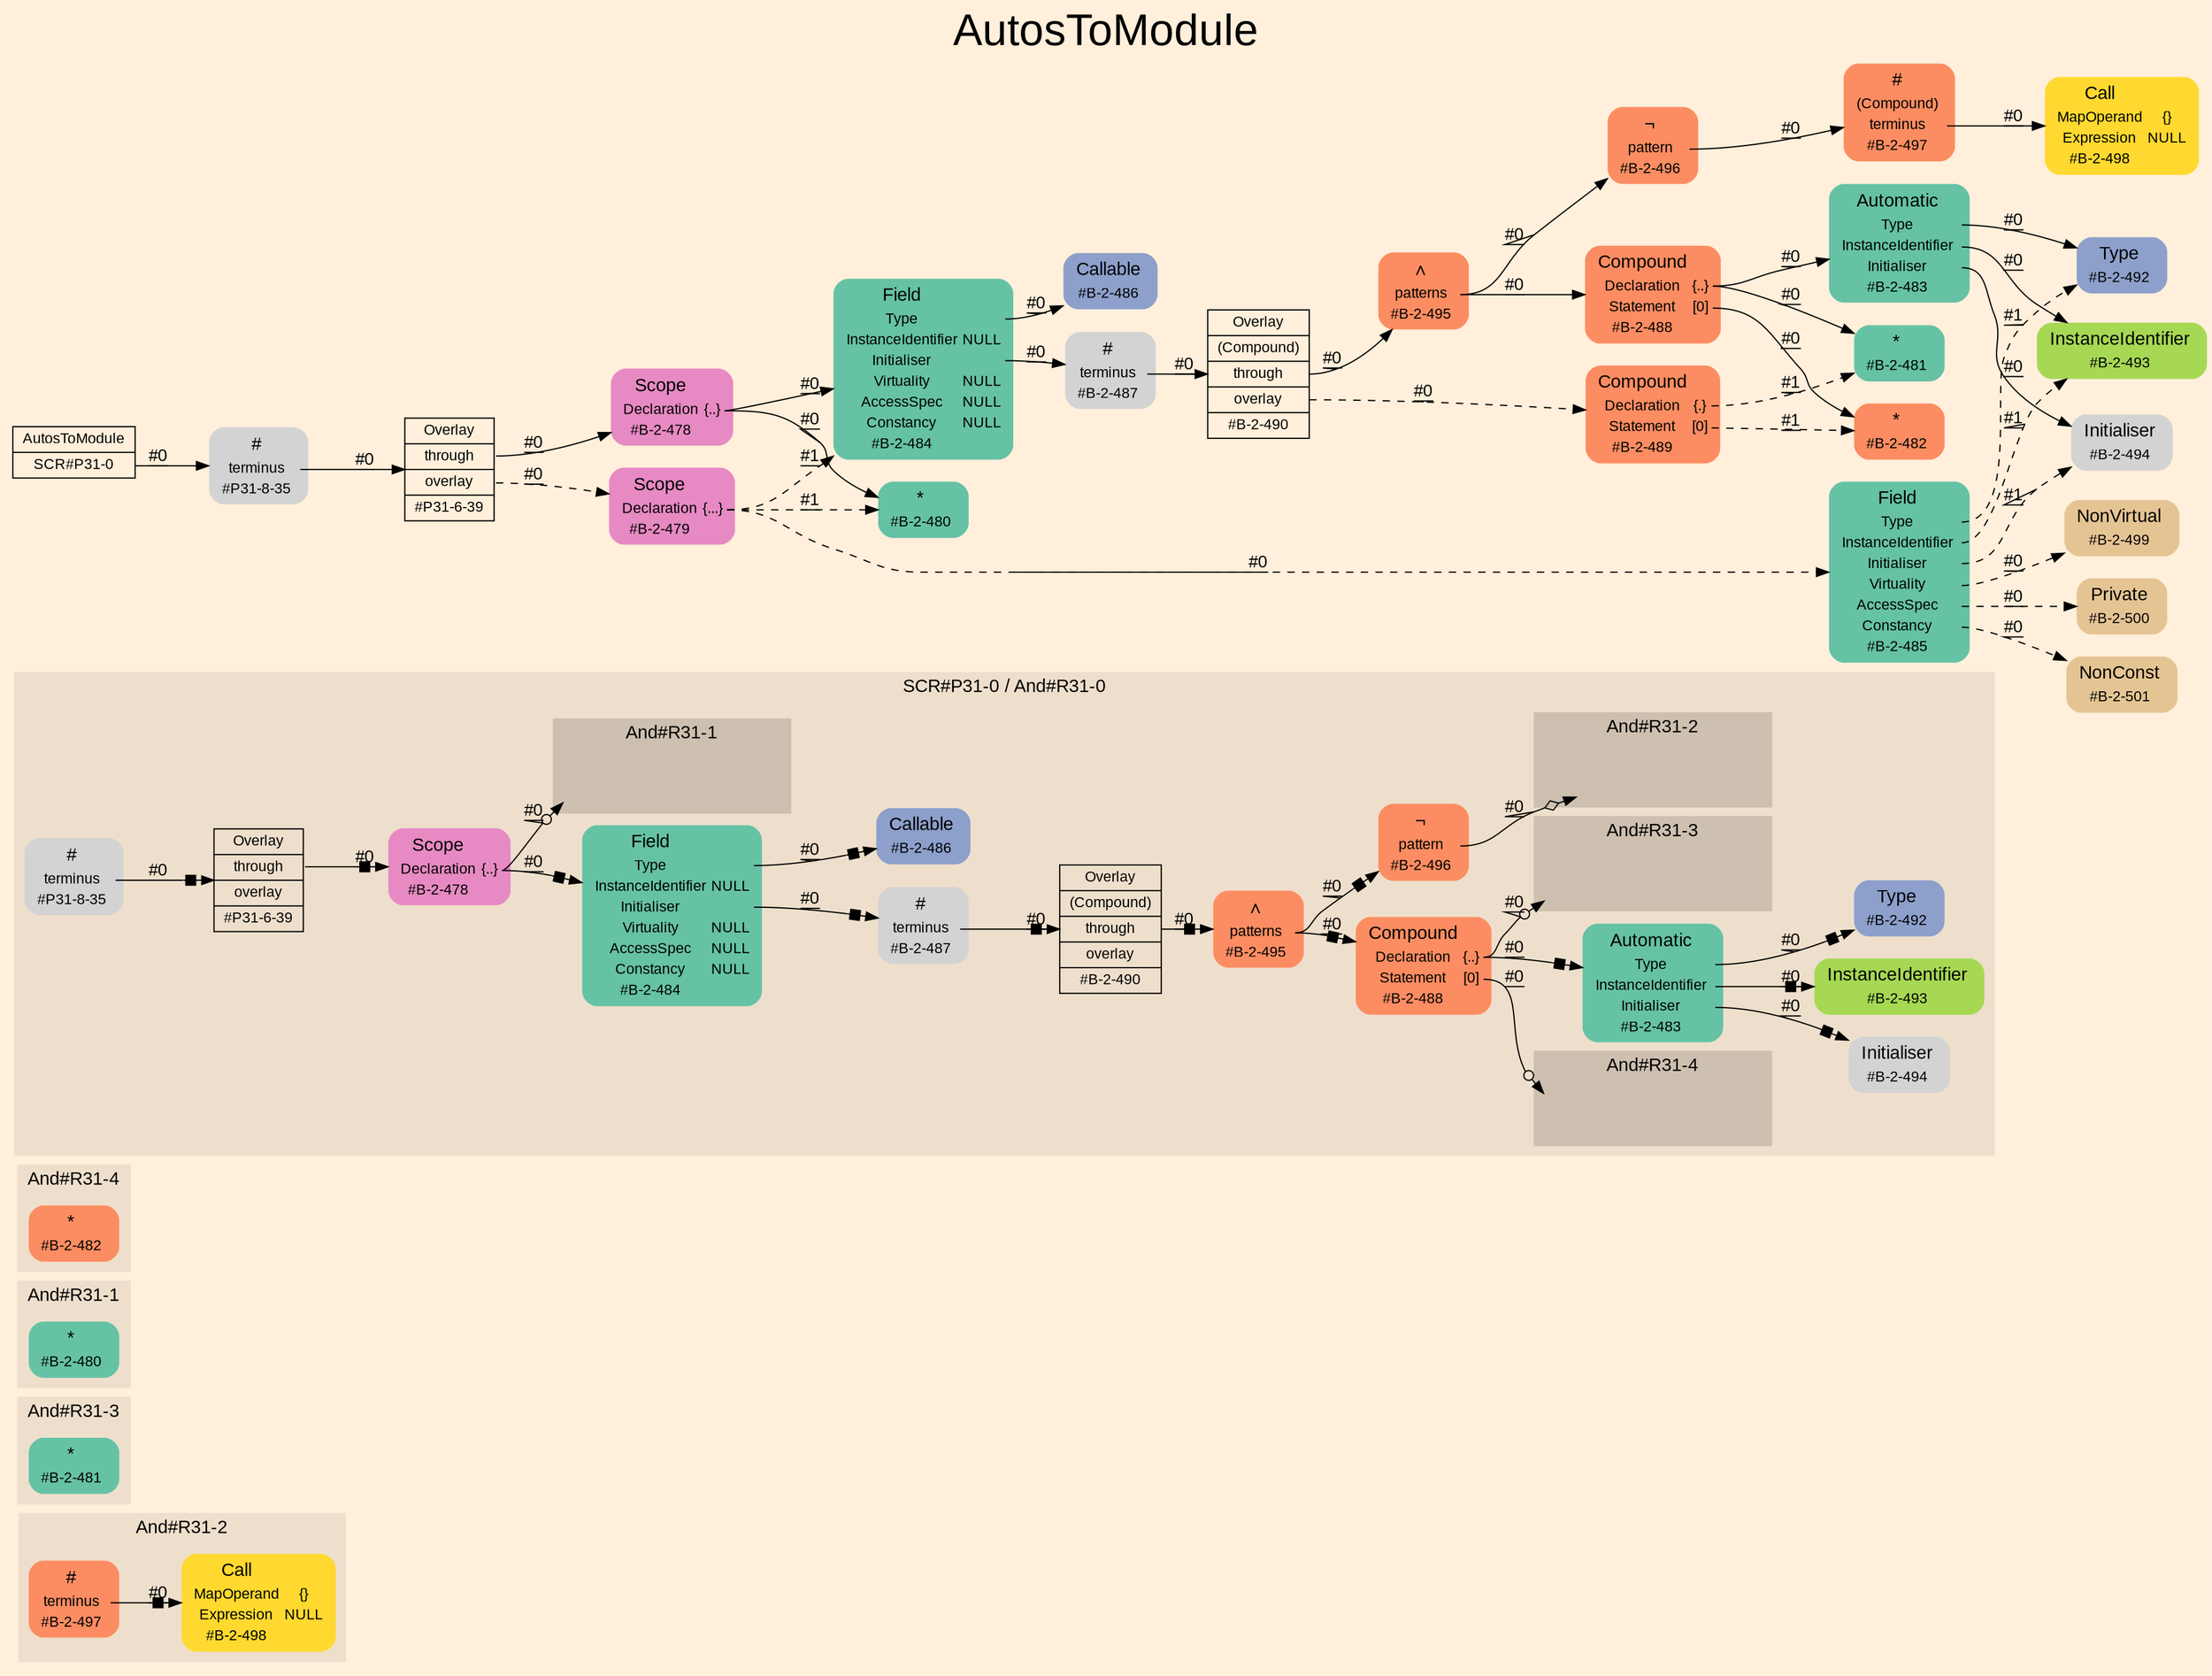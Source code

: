 digraph "AutosToModule" {
label = "AutosToModule"
labelloc = t
fontsize = "36"
graph [
    rankdir = "LR"
    ranksep = 0.3
    bgcolor = antiquewhite1
    color = black
    fontcolor = black
    fontname = "Arial"
];
node [
    fontname = "Arial"
];
edge [
    fontname = "Arial"
];

// -------------------- figure And#R31-2 --------------------
subgraph "clusterAnd#R31-2" {
    label = "And#R31-2"
    style = "filled"
    color = antiquewhite2
    fontsize = "15"
    "And#R31-2 / #B-2-498" [
        shape = "plaintext"
        fillcolor = "/set28/6"
        label = <<TABLE BORDER="0" CELLBORDER="0" CELLSPACING="0">
         <TR><TD><FONT POINT-SIZE="15.0">Call</FONT></TD><TD></TD></TR>
         <TR><TD>MapOperand</TD><TD PORT="port0">{}</TD></TR>
         <TR><TD>Expression</TD><TD PORT="port1">NULL</TD></TR>
         <TR><TD>#B-2-498</TD><TD PORT="port2"></TD></TR>
        </TABLE>>
        style = "rounded,filled"
        fontsize = "12"
    ];
    
    "And#R31-2 / #B-2-497" [
        shape = "plaintext"
        fillcolor = "/set28/2"
        label = <<TABLE BORDER="0" CELLBORDER="0" CELLSPACING="0">
         <TR><TD><FONT POINT-SIZE="15.0">#</FONT></TD><TD></TD></TR>
         <TR><TD>terminus</TD><TD PORT="port0"></TD></TR>
         <TR><TD>#B-2-497</TD><TD PORT="port1"></TD></TR>
        </TABLE>>
        style = "rounded,filled"
        fontsize = "12"
    ];
    
}


// -------------------- figure And#R31-3 --------------------
subgraph "clusterAnd#R31-3" {
    label = "And#R31-3"
    style = "filled"
    color = antiquewhite2
    fontsize = "15"
    "And#R31-3 / #B-2-481" [
        shape = "plaintext"
        fillcolor = "/set28/1"
        label = <<TABLE BORDER="0" CELLBORDER="0" CELLSPACING="0">
         <TR><TD><FONT POINT-SIZE="15.0">*</FONT></TD><TD></TD></TR>
         <TR><TD>#B-2-481</TD><TD PORT="port0"></TD></TR>
        </TABLE>>
        style = "rounded,filled"
        fontsize = "12"
    ];
    
}


// -------------------- figure And#R31-1 --------------------
subgraph "clusterAnd#R31-1" {
    label = "And#R31-1"
    style = "filled"
    color = antiquewhite2
    fontsize = "15"
    "And#R31-1 / #B-2-480" [
        shape = "plaintext"
        fillcolor = "/set28/1"
        label = <<TABLE BORDER="0" CELLBORDER="0" CELLSPACING="0">
         <TR><TD><FONT POINT-SIZE="15.0">*</FONT></TD><TD></TD></TR>
         <TR><TD>#B-2-480</TD><TD PORT="port0"></TD></TR>
        </TABLE>>
        style = "rounded,filled"
        fontsize = "12"
    ];
    
}


// -------------------- figure And#R31-4 --------------------
subgraph "clusterAnd#R31-4" {
    label = "And#R31-4"
    style = "filled"
    color = antiquewhite2
    fontsize = "15"
    "And#R31-4 / #B-2-482" [
        shape = "plaintext"
        fillcolor = "/set28/2"
        label = <<TABLE BORDER="0" CELLBORDER="0" CELLSPACING="0">
         <TR><TD><FONT POINT-SIZE="15.0">*</FONT></TD><TD></TD></TR>
         <TR><TD>#B-2-482</TD><TD PORT="port0"></TD></TR>
        </TABLE>>
        style = "rounded,filled"
        fontsize = "12"
    ];
    
}


// -------------------- figure And#R31-0 --------------------
subgraph "clusterAnd#R31-0" {
    label = "SCR#P31-0 / And#R31-0"
    style = "filled"
    color = antiquewhite2
    fontsize = "15"
    "And#R31-0 / #B-2-490" [
        shape = "record"
        fillcolor = antiquewhite2
        label = "<fixed> Overlay | <port0> (Compound) | <port1> through | <port2> overlay | <port3> #B-2-490"
        style = "filled"
        fontsize = "12"
        color = black
        fontcolor = black
    ];
    
    "And#R31-0 / #B-2-487" [
        shape = "plaintext"
        label = <<TABLE BORDER="0" CELLBORDER="0" CELLSPACING="0">
         <TR><TD><FONT POINT-SIZE="15.0">#</FONT></TD><TD></TD></TR>
         <TR><TD>terminus</TD><TD PORT="port0"></TD></TR>
         <TR><TD>#B-2-487</TD><TD PORT="port1"></TD></TR>
        </TABLE>>
        style = "rounded,filled"
        fontsize = "12"
    ];
    
    "And#R31-0 / #B-2-486" [
        shape = "plaintext"
        fillcolor = "/set28/3"
        label = <<TABLE BORDER="0" CELLBORDER="0" CELLSPACING="0">
         <TR><TD><FONT POINT-SIZE="15.0">Callable</FONT></TD><TD></TD></TR>
         <TR><TD>#B-2-486</TD><TD PORT="port0"></TD></TR>
        </TABLE>>
        style = "rounded,filled"
        fontsize = "12"
    ];
    
    "And#R31-0 / #B-2-495" [
        shape = "plaintext"
        fillcolor = "/set28/2"
        label = <<TABLE BORDER="0" CELLBORDER="0" CELLSPACING="0">
         <TR><TD><FONT POINT-SIZE="15.0">∧</FONT></TD><TD></TD></TR>
         <TR><TD>patterns</TD><TD PORT="port0"></TD></TR>
         <TR><TD>#B-2-495</TD><TD PORT="port1"></TD></TR>
        </TABLE>>
        style = "rounded,filled"
        fontsize = "12"
    ];
    
    "And#R31-0 / #B-2-483" [
        shape = "plaintext"
        fillcolor = "/set28/1"
        label = <<TABLE BORDER="0" CELLBORDER="0" CELLSPACING="0">
         <TR><TD><FONT POINT-SIZE="15.0">Automatic</FONT></TD><TD></TD></TR>
         <TR><TD>Type</TD><TD PORT="port0"></TD></TR>
         <TR><TD>InstanceIdentifier</TD><TD PORT="port1"></TD></TR>
         <TR><TD>Initialiser</TD><TD PORT="port2"></TD></TR>
         <TR><TD>#B-2-483</TD><TD PORT="port3"></TD></TR>
        </TABLE>>
        style = "rounded,filled"
        fontsize = "12"
    ];
    
    "And#R31-0 / #B-2-484" [
        shape = "plaintext"
        fillcolor = "/set28/1"
        label = <<TABLE BORDER="0" CELLBORDER="0" CELLSPACING="0">
         <TR><TD><FONT POINT-SIZE="15.0">Field</FONT></TD><TD></TD></TR>
         <TR><TD>Type</TD><TD PORT="port0"></TD></TR>
         <TR><TD>InstanceIdentifier</TD><TD PORT="port1">NULL</TD></TR>
         <TR><TD>Initialiser</TD><TD PORT="port2"></TD></TR>
         <TR><TD>Virtuality</TD><TD PORT="port3">NULL</TD></TR>
         <TR><TD>AccessSpec</TD><TD PORT="port4">NULL</TD></TR>
         <TR><TD>Constancy</TD><TD PORT="port5">NULL</TD></TR>
         <TR><TD>#B-2-484</TD><TD PORT="port6"></TD></TR>
        </TABLE>>
        style = "rounded,filled"
        fontsize = "12"
    ];
    
    "And#R31-0 / #B-2-488" [
        shape = "plaintext"
        fillcolor = "/set28/2"
        label = <<TABLE BORDER="0" CELLBORDER="0" CELLSPACING="0">
         <TR><TD><FONT POINT-SIZE="15.0">Compound</FONT></TD><TD></TD></TR>
         <TR><TD>Declaration</TD><TD PORT="port0">{..}</TD></TR>
         <TR><TD>Statement</TD><TD PORT="port1">[0]</TD></TR>
         <TR><TD>#B-2-488</TD><TD PORT="port2"></TD></TR>
        </TABLE>>
        style = "rounded,filled"
        fontsize = "12"
    ];
    
    "And#R31-0 / #P31-6-39" [
        shape = "record"
        fillcolor = antiquewhite2
        label = "<fixed> Overlay | <port0> through | <port1> overlay | <port2> #P31-6-39"
        style = "filled"
        fontsize = "12"
        color = black
        fontcolor = black
    ];
    
    "And#R31-0 / #P31-8-35" [
        shape = "plaintext"
        label = <<TABLE BORDER="0" CELLBORDER="0" CELLSPACING="0">
         <TR><TD><FONT POINT-SIZE="15.0">#</FONT></TD><TD></TD></TR>
         <TR><TD>terminus</TD><TD PORT="port0"></TD></TR>
         <TR><TD>#P31-8-35</TD><TD PORT="port1"></TD></TR>
        </TABLE>>
        style = "rounded,filled"
        fontsize = "12"
    ];
    
    "And#R31-0 / #B-2-493" [
        shape = "plaintext"
        fillcolor = "/set28/5"
        label = <<TABLE BORDER="0" CELLBORDER="0" CELLSPACING="0">
         <TR><TD><FONT POINT-SIZE="15.0">InstanceIdentifier</FONT></TD><TD></TD></TR>
         <TR><TD>#B-2-493</TD><TD PORT="port0"></TD></TR>
        </TABLE>>
        style = "rounded,filled"
        fontsize = "12"
    ];
    
    "And#R31-0 / #B-2-496" [
        shape = "plaintext"
        fillcolor = "/set28/2"
        label = <<TABLE BORDER="0" CELLBORDER="0" CELLSPACING="0">
         <TR><TD><FONT POINT-SIZE="15.0">¬</FONT></TD><TD></TD></TR>
         <TR><TD>pattern</TD><TD PORT="port0"></TD></TR>
         <TR><TD>#B-2-496</TD><TD PORT="port1"></TD></TR>
        </TABLE>>
        style = "rounded,filled"
        fontsize = "12"
    ];
    
    "And#R31-0 / #B-2-478" [
        shape = "plaintext"
        fillcolor = "/set28/4"
        label = <<TABLE BORDER="0" CELLBORDER="0" CELLSPACING="0">
         <TR><TD><FONT POINT-SIZE="15.0">Scope</FONT></TD><TD></TD></TR>
         <TR><TD>Declaration</TD><TD PORT="port0">{..}</TD></TR>
         <TR><TD>#B-2-478</TD><TD PORT="port1"></TD></TR>
        </TABLE>>
        style = "rounded,filled"
        fontsize = "12"
    ];
    
    "And#R31-0 / #B-2-494" [
        shape = "plaintext"
        label = <<TABLE BORDER="0" CELLBORDER="0" CELLSPACING="0">
         <TR><TD><FONT POINT-SIZE="15.0">Initialiser</FONT></TD><TD></TD></TR>
         <TR><TD>#B-2-494</TD><TD PORT="port0"></TD></TR>
        </TABLE>>
        style = "rounded,filled"
        fontsize = "12"
    ];
    
    "And#R31-0 / #B-2-492" [
        shape = "plaintext"
        fillcolor = "/set28/3"
        label = <<TABLE BORDER="0" CELLBORDER="0" CELLSPACING="0">
         <TR><TD><FONT POINT-SIZE="15.0">Type</FONT></TD><TD></TD></TR>
         <TR><TD>#B-2-492</TD><TD PORT="port0"></TD></TR>
        </TABLE>>
        style = "rounded,filled"
        fontsize = "12"
    ];
    
    subgraph "clusterAnd#R31-0 / And#R31-4" {
        label = "And#R31-4"
        style = "filled"
        color = antiquewhite3
        fontsize = "15"
        "And#R31-0 / #0 / #B-2-482" [
            shape = "none"
            style = "invisible"
        ];
        
    }
    
    subgraph "clusterAnd#R31-0 / And#R31-1" {
        label = "And#R31-1"
        style = "filled"
        color = antiquewhite3
        fontsize = "15"
        "And#R31-0 / #0 / #B-2-480" [
            shape = "none"
            style = "invisible"
        ];
        
    }
    
    subgraph "clusterAnd#R31-0 / And#R31-3" {
        label = "And#R31-3"
        style = "filled"
        color = antiquewhite3
        fontsize = "15"
        "And#R31-0 / #0 / #B-2-481" [
            shape = "none"
            style = "invisible"
        ];
        
    }
    
    subgraph "clusterAnd#R31-0 / And#R31-2" {
        label = "And#R31-2"
        style = "filled"
        color = antiquewhite3
        fontsize = "15"
        "And#R31-0 / #0 / #B-2-497" [
            shape = "none"
            style = "invisible"
        ];
        
    }
    
}


// -------------------- transformation figure --------------------
"CR#P31-0" [
    shape = "record"
    fillcolor = antiquewhite1
    label = "<fixed> AutosToModule | <port0> SCR#P31-0"
    style = "filled"
    fontsize = "12"
    color = black
    fontcolor = black
];

"#P31-8-35" [
    shape = "plaintext"
    label = <<TABLE BORDER="0" CELLBORDER="0" CELLSPACING="0">
     <TR><TD><FONT POINT-SIZE="15.0">#</FONT></TD><TD></TD></TR>
     <TR><TD>terminus</TD><TD PORT="port0"></TD></TR>
     <TR><TD>#P31-8-35</TD><TD PORT="port1"></TD></TR>
    </TABLE>>
    style = "rounded,filled"
    fontsize = "12"
];

"#P31-6-39" [
    shape = "record"
    fillcolor = antiquewhite1
    label = "<fixed> Overlay | <port0> through | <port1> overlay | <port2> #P31-6-39"
    style = "filled"
    fontsize = "12"
    color = black
    fontcolor = black
];

"#B-2-478" [
    shape = "plaintext"
    fillcolor = "/set28/4"
    label = <<TABLE BORDER="0" CELLBORDER="0" CELLSPACING="0">
     <TR><TD><FONT POINT-SIZE="15.0">Scope</FONT></TD><TD></TD></TR>
     <TR><TD>Declaration</TD><TD PORT="port0">{..}</TD></TR>
     <TR><TD>#B-2-478</TD><TD PORT="port1"></TD></TR>
    </TABLE>>
    style = "rounded,filled"
    fontsize = "12"
];

"#B-2-480" [
    shape = "plaintext"
    fillcolor = "/set28/1"
    label = <<TABLE BORDER="0" CELLBORDER="0" CELLSPACING="0">
     <TR><TD><FONT POINT-SIZE="15.0">*</FONT></TD><TD></TD></TR>
     <TR><TD>#B-2-480</TD><TD PORT="port0"></TD></TR>
    </TABLE>>
    style = "rounded,filled"
    fontsize = "12"
];

"#B-2-484" [
    shape = "plaintext"
    fillcolor = "/set28/1"
    label = <<TABLE BORDER="0" CELLBORDER="0" CELLSPACING="0">
     <TR><TD><FONT POINT-SIZE="15.0">Field</FONT></TD><TD></TD></TR>
     <TR><TD>Type</TD><TD PORT="port0"></TD></TR>
     <TR><TD>InstanceIdentifier</TD><TD PORT="port1">NULL</TD></TR>
     <TR><TD>Initialiser</TD><TD PORT="port2"></TD></TR>
     <TR><TD>Virtuality</TD><TD PORT="port3">NULL</TD></TR>
     <TR><TD>AccessSpec</TD><TD PORT="port4">NULL</TD></TR>
     <TR><TD>Constancy</TD><TD PORT="port5">NULL</TD></TR>
     <TR><TD>#B-2-484</TD><TD PORT="port6"></TD></TR>
    </TABLE>>
    style = "rounded,filled"
    fontsize = "12"
];

"#B-2-486" [
    shape = "plaintext"
    fillcolor = "/set28/3"
    label = <<TABLE BORDER="0" CELLBORDER="0" CELLSPACING="0">
     <TR><TD><FONT POINT-SIZE="15.0">Callable</FONT></TD><TD></TD></TR>
     <TR><TD>#B-2-486</TD><TD PORT="port0"></TD></TR>
    </TABLE>>
    style = "rounded,filled"
    fontsize = "12"
];

"#B-2-487" [
    shape = "plaintext"
    label = <<TABLE BORDER="0" CELLBORDER="0" CELLSPACING="0">
     <TR><TD><FONT POINT-SIZE="15.0">#</FONT></TD><TD></TD></TR>
     <TR><TD>terminus</TD><TD PORT="port0"></TD></TR>
     <TR><TD>#B-2-487</TD><TD PORT="port1"></TD></TR>
    </TABLE>>
    style = "rounded,filled"
    fontsize = "12"
];

"#B-2-490" [
    shape = "record"
    fillcolor = antiquewhite1
    label = "<fixed> Overlay | <port0> (Compound) | <port1> through | <port2> overlay | <port3> #B-2-490"
    style = "filled"
    fontsize = "12"
    color = black
    fontcolor = black
];

"#B-2-495" [
    shape = "plaintext"
    fillcolor = "/set28/2"
    label = <<TABLE BORDER="0" CELLBORDER="0" CELLSPACING="0">
     <TR><TD><FONT POINT-SIZE="15.0">∧</FONT></TD><TD></TD></TR>
     <TR><TD>patterns</TD><TD PORT="port0"></TD></TR>
     <TR><TD>#B-2-495</TD><TD PORT="port1"></TD></TR>
    </TABLE>>
    style = "rounded,filled"
    fontsize = "12"
];

"#B-2-496" [
    shape = "plaintext"
    fillcolor = "/set28/2"
    label = <<TABLE BORDER="0" CELLBORDER="0" CELLSPACING="0">
     <TR><TD><FONT POINT-SIZE="15.0">¬</FONT></TD><TD></TD></TR>
     <TR><TD>pattern</TD><TD PORT="port0"></TD></TR>
     <TR><TD>#B-2-496</TD><TD PORT="port1"></TD></TR>
    </TABLE>>
    style = "rounded,filled"
    fontsize = "12"
];

"#B-2-497" [
    shape = "plaintext"
    fillcolor = "/set28/2"
    label = <<TABLE BORDER="0" CELLBORDER="0" CELLSPACING="0">
     <TR><TD><FONT POINT-SIZE="15.0">#</FONT></TD><TD></TD></TR>
     <TR><TD>(Compound)</TD><TD PORT="port0"></TD></TR>
     <TR><TD>terminus</TD><TD PORT="port1"></TD></TR>
     <TR><TD>#B-2-497</TD><TD PORT="port2"></TD></TR>
    </TABLE>>
    style = "rounded,filled"
    fontsize = "12"
];

"#B-2-498" [
    shape = "plaintext"
    fillcolor = "/set28/6"
    label = <<TABLE BORDER="0" CELLBORDER="0" CELLSPACING="0">
     <TR><TD><FONT POINT-SIZE="15.0">Call</FONT></TD><TD></TD></TR>
     <TR><TD>MapOperand</TD><TD PORT="port0">{}</TD></TR>
     <TR><TD>Expression</TD><TD PORT="port1">NULL</TD></TR>
     <TR><TD>#B-2-498</TD><TD PORT="port2"></TD></TR>
    </TABLE>>
    style = "rounded,filled"
    fontsize = "12"
];

"#B-2-488" [
    shape = "plaintext"
    fillcolor = "/set28/2"
    label = <<TABLE BORDER="0" CELLBORDER="0" CELLSPACING="0">
     <TR><TD><FONT POINT-SIZE="15.0">Compound</FONT></TD><TD></TD></TR>
     <TR><TD>Declaration</TD><TD PORT="port0">{..}</TD></TR>
     <TR><TD>Statement</TD><TD PORT="port1">[0]</TD></TR>
     <TR><TD>#B-2-488</TD><TD PORT="port2"></TD></TR>
    </TABLE>>
    style = "rounded,filled"
    fontsize = "12"
];

"#B-2-481" [
    shape = "plaintext"
    fillcolor = "/set28/1"
    label = <<TABLE BORDER="0" CELLBORDER="0" CELLSPACING="0">
     <TR><TD><FONT POINT-SIZE="15.0">*</FONT></TD><TD></TD></TR>
     <TR><TD>#B-2-481</TD><TD PORT="port0"></TD></TR>
    </TABLE>>
    style = "rounded,filled"
    fontsize = "12"
];

"#B-2-483" [
    shape = "plaintext"
    fillcolor = "/set28/1"
    label = <<TABLE BORDER="0" CELLBORDER="0" CELLSPACING="0">
     <TR><TD><FONT POINT-SIZE="15.0">Automatic</FONT></TD><TD></TD></TR>
     <TR><TD>Type</TD><TD PORT="port0"></TD></TR>
     <TR><TD>InstanceIdentifier</TD><TD PORT="port1"></TD></TR>
     <TR><TD>Initialiser</TD><TD PORT="port2"></TD></TR>
     <TR><TD>#B-2-483</TD><TD PORT="port3"></TD></TR>
    </TABLE>>
    style = "rounded,filled"
    fontsize = "12"
];

"#B-2-492" [
    shape = "plaintext"
    fillcolor = "/set28/3"
    label = <<TABLE BORDER="0" CELLBORDER="0" CELLSPACING="0">
     <TR><TD><FONT POINT-SIZE="15.0">Type</FONT></TD><TD></TD></TR>
     <TR><TD>#B-2-492</TD><TD PORT="port0"></TD></TR>
    </TABLE>>
    style = "rounded,filled"
    fontsize = "12"
];

"#B-2-493" [
    shape = "plaintext"
    fillcolor = "/set28/5"
    label = <<TABLE BORDER="0" CELLBORDER="0" CELLSPACING="0">
     <TR><TD><FONT POINT-SIZE="15.0">InstanceIdentifier</FONT></TD><TD></TD></TR>
     <TR><TD>#B-2-493</TD><TD PORT="port0"></TD></TR>
    </TABLE>>
    style = "rounded,filled"
    fontsize = "12"
];

"#B-2-494" [
    shape = "plaintext"
    label = <<TABLE BORDER="0" CELLBORDER="0" CELLSPACING="0">
     <TR><TD><FONT POINT-SIZE="15.0">Initialiser</FONT></TD><TD></TD></TR>
     <TR><TD>#B-2-494</TD><TD PORT="port0"></TD></TR>
    </TABLE>>
    style = "rounded,filled"
    fontsize = "12"
];

"#B-2-482" [
    shape = "plaintext"
    fillcolor = "/set28/2"
    label = <<TABLE BORDER="0" CELLBORDER="0" CELLSPACING="0">
     <TR><TD><FONT POINT-SIZE="15.0">*</FONT></TD><TD></TD></TR>
     <TR><TD>#B-2-482</TD><TD PORT="port0"></TD></TR>
    </TABLE>>
    style = "rounded,filled"
    fontsize = "12"
];

"#B-2-489" [
    shape = "plaintext"
    fillcolor = "/set28/2"
    label = <<TABLE BORDER="0" CELLBORDER="0" CELLSPACING="0">
     <TR><TD><FONT POINT-SIZE="15.0">Compound</FONT></TD><TD></TD></TR>
     <TR><TD>Declaration</TD><TD PORT="port0">{.}</TD></TR>
     <TR><TD>Statement</TD><TD PORT="port1">[0]</TD></TR>
     <TR><TD>#B-2-489</TD><TD PORT="port2"></TD></TR>
    </TABLE>>
    style = "rounded,filled"
    fontsize = "12"
];

"#B-2-479" [
    shape = "plaintext"
    fillcolor = "/set28/4"
    label = <<TABLE BORDER="0" CELLBORDER="0" CELLSPACING="0">
     <TR><TD><FONT POINT-SIZE="15.0">Scope</FONT></TD><TD></TD></TR>
     <TR><TD>Declaration</TD><TD PORT="port0">{...}</TD></TR>
     <TR><TD>#B-2-479</TD><TD PORT="port1"></TD></TR>
    </TABLE>>
    style = "rounded,filled"
    fontsize = "12"
];

"#B-2-485" [
    shape = "plaintext"
    fillcolor = "/set28/1"
    label = <<TABLE BORDER="0" CELLBORDER="0" CELLSPACING="0">
     <TR><TD><FONT POINT-SIZE="15.0">Field</FONT></TD><TD></TD></TR>
     <TR><TD>Type</TD><TD PORT="port0"></TD></TR>
     <TR><TD>InstanceIdentifier</TD><TD PORT="port1"></TD></TR>
     <TR><TD>Initialiser</TD><TD PORT="port2"></TD></TR>
     <TR><TD>Virtuality</TD><TD PORT="port3"></TD></TR>
     <TR><TD>AccessSpec</TD><TD PORT="port4"></TD></TR>
     <TR><TD>Constancy</TD><TD PORT="port5"></TD></TR>
     <TR><TD>#B-2-485</TD><TD PORT="port6"></TD></TR>
    </TABLE>>
    style = "rounded,filled"
    fontsize = "12"
];

"#B-2-499" [
    shape = "plaintext"
    fillcolor = "/set28/7"
    label = <<TABLE BORDER="0" CELLBORDER="0" CELLSPACING="0">
     <TR><TD><FONT POINT-SIZE="15.0">NonVirtual</FONT></TD><TD></TD></TR>
     <TR><TD>#B-2-499</TD><TD PORT="port0"></TD></TR>
    </TABLE>>
    style = "rounded,filled"
    fontsize = "12"
];

"#B-2-500" [
    shape = "plaintext"
    fillcolor = "/set28/7"
    label = <<TABLE BORDER="0" CELLBORDER="0" CELLSPACING="0">
     <TR><TD><FONT POINT-SIZE="15.0">Private</FONT></TD><TD></TD></TR>
     <TR><TD>#B-2-500</TD><TD PORT="port0"></TD></TR>
    </TABLE>>
    style = "rounded,filled"
    fontsize = "12"
];

"#B-2-501" [
    shape = "plaintext"
    fillcolor = "/set28/7"
    label = <<TABLE BORDER="0" CELLBORDER="0" CELLSPACING="0">
     <TR><TD><FONT POINT-SIZE="15.0">NonConst</FONT></TD><TD></TD></TR>
     <TR><TD>#B-2-501</TD><TD PORT="port0"></TD></TR>
    </TABLE>>
    style = "rounded,filled"
    fontsize = "12"
];


// -------------------- links --------------------
// links for block CR#P31-0
"CR#P31-0":port0 -> "#P31-8-35" [
    label = "#0"
    decorate = true
    color = black
    fontcolor = black
];

// links for block #P31-8-35
"#P31-8-35":port0 -> "#P31-6-39" [
    label = "#0"
    decorate = true
    color = black
    fontcolor = black
];

// links for block #P31-6-39
"#P31-6-39":port0 -> "#B-2-478" [
    label = "#0"
    decorate = true
    color = black
    fontcolor = black
];

"#P31-6-39":port1 -> "#B-2-479" [
    style="dashed"
    label = "#0"
    decorate = true
    color = black
    fontcolor = black
];

// links for block #B-2-478
"#B-2-478":port0 -> "#B-2-480" [
    label = "#0"
    decorate = true
    color = black
    fontcolor = black
];

"#B-2-478":port0 -> "#B-2-484" [
    label = "#0"
    decorate = true
    color = black
    fontcolor = black
];

// links for block #B-2-480
// links for block #B-2-484
"#B-2-484":port0 -> "#B-2-486" [
    label = "#0"
    decorate = true
    color = black
    fontcolor = black
];

"#B-2-484":port2 -> "#B-2-487" [
    label = "#0"
    decorate = true
    color = black
    fontcolor = black
];

// links for block #B-2-486
// links for block #B-2-487
"#B-2-487":port0 -> "#B-2-490" [
    label = "#0"
    decorate = true
    color = black
    fontcolor = black
];

// links for block #B-2-490
"#B-2-490":port1 -> "#B-2-495" [
    label = "#0"
    decorate = true
    color = black
    fontcolor = black
];

"#B-2-490":port2 -> "#B-2-489" [
    style="dashed"
    label = "#0"
    decorate = true
    color = black
    fontcolor = black
];

// links for block #B-2-495
"#B-2-495":port0 -> "#B-2-496" [
    label = "#0"
    decorate = true
    color = black
    fontcolor = black
];

"#B-2-495":port0 -> "#B-2-488" [
    label = "#0"
    decorate = true
    color = black
    fontcolor = black
];

// links for block #B-2-496
"#B-2-496":port0 -> "#B-2-497" [
    label = "#0"
    decorate = true
    color = black
    fontcolor = black
];

// links for block #B-2-497
"#B-2-497":port1 -> "#B-2-498" [
    label = "#0"
    decorate = true
    color = black
    fontcolor = black
];

// links for block #B-2-498
// links for block #B-2-488
"#B-2-488":port0 -> "#B-2-481" [
    label = "#0"
    decorate = true
    color = black
    fontcolor = black
];

"#B-2-488":port0 -> "#B-2-483" [
    label = "#0"
    decorate = true
    color = black
    fontcolor = black
];

"#B-2-488":port1 -> "#B-2-482" [
    label = "#0"
    decorate = true
    color = black
    fontcolor = black
];

// links for block #B-2-481
// links for block #B-2-483
"#B-2-483":port0 -> "#B-2-492" [
    label = "#0"
    decorate = true
    color = black
    fontcolor = black
];

"#B-2-483":port1 -> "#B-2-493" [
    label = "#0"
    decorate = true
    color = black
    fontcolor = black
];

"#B-2-483":port2 -> "#B-2-494" [
    label = "#0"
    decorate = true
    color = black
    fontcolor = black
];

// links for block #B-2-492
// links for block #B-2-493
// links for block #B-2-494
// links for block #B-2-482
// links for block #B-2-489
"#B-2-489":port0 -> "#B-2-481" [
    style="dashed"
    label = "#1"
    decorate = true
    color = black
    fontcolor = black
];

"#B-2-489":port1 -> "#B-2-482" [
    style="dashed"
    label = "#1"
    decorate = true
    color = black
    fontcolor = black
];

// links for block #B-2-479
"#B-2-479":port0 -> "#B-2-480" [
    style="dashed"
    label = "#1"
    decorate = true
    color = black
    fontcolor = black
];

"#B-2-479":port0 -> "#B-2-484" [
    style="dashed"
    label = "#1"
    decorate = true
    color = black
    fontcolor = black
];

"#B-2-479":port0 -> "#B-2-485" [
    style="dashed"
    label = "#0"
    decorate = true
    color = black
    fontcolor = black
];

// links for block #B-2-485
"#B-2-485":port0 -> "#B-2-492" [
    style="dashed"
    label = "#1"
    decorate = true
    color = black
    fontcolor = black
];

"#B-2-485":port1 -> "#B-2-493" [
    style="dashed"
    label = "#1"
    decorate = true
    color = black
    fontcolor = black
];

"#B-2-485":port2 -> "#B-2-494" [
    style="dashed"
    label = "#1"
    decorate = true
    color = black
    fontcolor = black
];

"#B-2-485":port3 -> "#B-2-499" [
    style="dashed"
    label = "#0"
    decorate = true
    color = black
    fontcolor = black
];

"#B-2-485":port4 -> "#B-2-500" [
    style="dashed"
    label = "#0"
    decorate = true
    color = black
    fontcolor = black
];

"#B-2-485":port5 -> "#B-2-501" [
    style="dashed"
    label = "#0"
    decorate = true
    color = black
    fontcolor = black
];

// links for block #B-2-499
// links for block #B-2-500
// links for block #B-2-501
// links for block And#R31-0 / #B-2-490
"And#R31-0 / #B-2-490":port1 -> "And#R31-0 / #B-2-495" [
    arrowhead="normalnonebox"
    label = "#0"
    decorate = true
    color = black
    fontcolor = black
];

// links for block And#R31-0 / #B-2-487
"And#R31-0 / #B-2-487":port0 -> "And#R31-0 / #B-2-490" [
    arrowhead="normalnonebox"
    label = "#0"
    decorate = true
    color = black
    fontcolor = black
];

// links for block And#R31-0 / #B-2-486
// links for block And#R31-0 / #B-2-495
"And#R31-0 / #B-2-495":port0 -> "And#R31-0 / #B-2-496" [
    arrowhead="normalnonebox"
    label = "#0"
    decorate = true
    color = black
    fontcolor = black
];

"And#R31-0 / #B-2-495":port0 -> "And#R31-0 / #B-2-488" [
    arrowhead="normalnonebox"
    label = "#0"
    decorate = true
    color = black
    fontcolor = black
];

// links for block And#R31-0 / #B-2-483
"And#R31-0 / #B-2-483":port0 -> "And#R31-0 / #B-2-492" [
    arrowhead="normalnonebox"
    label = "#0"
    decorate = true
    color = black
    fontcolor = black
];

"And#R31-0 / #B-2-483":port1 -> "And#R31-0 / #B-2-493" [
    arrowhead="normalnonebox"
    label = "#0"
    decorate = true
    color = black
    fontcolor = black
];

"And#R31-0 / #B-2-483":port2 -> "And#R31-0 / #B-2-494" [
    arrowhead="normalnonebox"
    label = "#0"
    decorate = true
    color = black
    fontcolor = black
];

// links for block And#R31-0 / #B-2-484
"And#R31-0 / #B-2-484":port0 -> "And#R31-0 / #B-2-486" [
    arrowhead="normalnonebox"
    label = "#0"
    decorate = true
    color = black
    fontcolor = black
];

"And#R31-0 / #B-2-484":port2 -> "And#R31-0 / #B-2-487" [
    arrowhead="normalnonebox"
    label = "#0"
    decorate = true
    color = black
    fontcolor = black
];

// links for block And#R31-0 / #B-2-488
"And#R31-0 / #B-2-488":port0 -> "And#R31-0 / #0 / #B-2-481" [
    arrowhead="normalnoneodot"
    label = "#0"
    decorate = true
    color = black
    fontcolor = black
];

"And#R31-0 / #B-2-488":port0 -> "And#R31-0 / #B-2-483" [
    arrowhead="normalnonebox"
    label = "#0"
    decorate = true
    color = black
    fontcolor = black
];

"And#R31-0 / #B-2-488":port1 -> "And#R31-0 / #0 / #B-2-482" [
    arrowhead="normalnoneodot"
    label = "#0"
    decorate = true
    color = black
    fontcolor = black
];

// links for block And#R31-0 / #P31-6-39
"And#R31-0 / #P31-6-39":port0 -> "And#R31-0 / #B-2-478" [
    arrowhead="normalnonebox"
    label = "#0"
    decorate = true
    color = black
    fontcolor = black
];

// links for block And#R31-0 / #P31-8-35
"And#R31-0 / #P31-8-35":port0 -> "And#R31-0 / #P31-6-39" [
    arrowhead="normalnonebox"
    label = "#0"
    decorate = true
    color = black
    fontcolor = black
];

// links for block And#R31-0 / #B-2-493
// links for block And#R31-0 / #B-2-496
"And#R31-0 / #B-2-496":port0 -> "And#R31-0 / #0 / #B-2-497" [
    arrowhead="normalnoneodiamond"
    label = "#0"
    decorate = true
    color = black
    fontcolor = black
];

// links for block And#R31-0 / #B-2-478
"And#R31-0 / #B-2-478":port0 -> "And#R31-0 / #0 / #B-2-480" [
    arrowhead="normalnoneodot"
    label = "#0"
    decorate = true
    color = black
    fontcolor = black
];

"And#R31-0 / #B-2-478":port0 -> "And#R31-0 / #B-2-484" [
    arrowhead="normalnonebox"
    label = "#0"
    decorate = true
    color = black
    fontcolor = black
];

// links for block And#R31-0 / #B-2-494
// links for block And#R31-0 / #B-2-492
// links for block And#R31-0 / #0 / #B-2-482
// links for block And#R31-0 / #0 / #B-2-480
// links for block And#R31-0 / #0 / #B-2-481
// links for block And#R31-0 / #0 / #B-2-497
// links for block And#R31-4 / #B-2-482
// links for block And#R31-1 / #B-2-480
// links for block And#R31-3 / #B-2-481
// links for block And#R31-2 / #B-2-498
// links for block And#R31-2 / #B-2-497
"And#R31-2 / #B-2-497":port0 -> "And#R31-2 / #B-2-498" [
    arrowhead="normalnonebox"
    label = "#0"
    decorate = true
    color = black
    fontcolor = black
];

}
